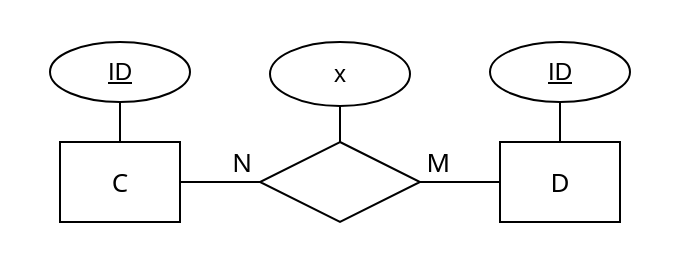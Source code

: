 <mxfile version="15.7.3" type="device"><diagram id="mmsHz0f96N0xRhlXWRxk" name="Page-1"><mxGraphModel dx="1422" dy="657" grid="1" gridSize="10" guides="1" tooltips="1" connect="1" arrows="1" fold="1" page="1" pageScale="1" pageWidth="850" pageHeight="1100" math="0" shadow="0"><root><mxCell id="0"/><mxCell id="1" parent="0"/><mxCell id="qEdGZAPbmVhA0S-P04zX-8" value="" style="rounded=0;whiteSpace=wrap;html=1;fontFamily=Noto Sans;fontSource=https%3A%2F%2Ffonts.googleapis.com%2Fcss%3Ffamily%3DNoto%2BSans;strokeColor=none;fillColor=none;" parent="1" vertex="1"><mxGeometry x="115" y="128" width="30" height="20" as="geometry"/></mxCell><mxCell id="qEdGZAPbmVhA0S-P04zX-9" value="" style="rounded=0;whiteSpace=wrap;html=1;fontFamily=Noto Sans;fontSource=https%3A%2F%2Ffonts.googleapis.com%2Fcss%3Ffamily%3DNoto%2BSans;strokeColor=none;fillColor=none;" parent="1" vertex="1"><mxGeometry x="115" y="17" width="30" height="20" as="geometry"/></mxCell><mxCell id="0v5C-1Fik6kZ3_xhqW9E-6" value="C" style="whiteSpace=wrap;html=1;align=center;fontSize=13;fontFamily=Noto Sans;fontSource=https%3A%2F%2Ffonts.googleapis.com%2Fcss%3Ffamily%3DNoto%2BSans;" parent="1" vertex="1"><mxGeometry x="100" y="88" width="60" height="40" as="geometry"/></mxCell><mxCell id="0v5C-1Fik6kZ3_xhqW9E-7" value="" style="shape=rhombus;perimeter=rhombusPerimeter;whiteSpace=wrap;html=1;align=center;fontSize=13;fontFamily=Noto Sans;fontSource=https%3A%2F%2Ffonts.googleapis.com%2Fcss%3Ffamily%3DNoto%2BSans;" parent="1" vertex="1"><mxGeometry x="200" y="88" width="80" height="40" as="geometry"/></mxCell><mxCell id="0v5C-1Fik6kZ3_xhqW9E-8" value="D" style="whiteSpace=wrap;html=1;align=center;fontSize=13;fontFamily=Noto Sans;fontSource=https%3A%2F%2Ffonts.googleapis.com%2Fcss%3Ffamily%3DNoto%2BSans;" parent="1" vertex="1"><mxGeometry x="320" y="88" width="60" height="40" as="geometry"/></mxCell><mxCell id="0v5C-1Fik6kZ3_xhqW9E-9" value="" style="endArrow=none;html=1;rounded=0;exitX=1;exitY=0.5;exitDx=0;exitDy=0;entryX=0;entryY=0.5;entryDx=0;entryDy=0;fontSize=13;fontFamily=Noto Sans;fontSource=https%3A%2F%2Ffonts.googleapis.com%2Fcss%3Ffamily%3DNoto%2BSans;" parent="1" source="0v5C-1Fik6kZ3_xhqW9E-6" target="0v5C-1Fik6kZ3_xhqW9E-7" edge="1"><mxGeometry relative="1" as="geometry"><mxPoint x="250" y="258" as="sourcePoint"/><mxPoint x="250" y="333" as="targetPoint"/></mxGeometry></mxCell><mxCell id="0v5C-1Fik6kZ3_xhqW9E-10" value="N" style="resizable=0;html=1;align=right;verticalAlign=bottom;fontSize=13;fontFamily=Noto Sans;fontSource=https%3A%2F%2Ffonts.googleapis.com%2Fcss%3Ffamily%3DNoto%2BSans;" parent="0v5C-1Fik6kZ3_xhqW9E-9" connectable="0" vertex="1"><mxGeometry x="1" relative="1" as="geometry"><mxPoint x="-4" as="offset"/></mxGeometry></mxCell><mxCell id="0v5C-1Fik6kZ3_xhqW9E-13" value="" style="endArrow=none;html=1;rounded=0;exitX=0;exitY=0.5;exitDx=0;exitDy=0;entryX=1;entryY=0.5;entryDx=0;entryDy=0;fontSize=13;fontFamily=Noto Sans;fontSource=https%3A%2F%2Ffonts.googleapis.com%2Fcss%3Ffamily%3DNoto%2BSans;" parent="1" source="0v5C-1Fik6kZ3_xhqW9E-8" target="0v5C-1Fik6kZ3_xhqW9E-7" edge="1"><mxGeometry relative="1" as="geometry"><mxPoint x="170" y="118" as="sourcePoint"/><mxPoint x="210" y="118" as="targetPoint"/></mxGeometry></mxCell><mxCell id="0v5C-1Fik6kZ3_xhqW9E-14" value="M" style="resizable=0;html=1;align=right;verticalAlign=bottom;fontSize=13;fontFamily=Noto Sans;fontSource=https%3A%2F%2Ffonts.googleapis.com%2Fcss%3Ffamily%3DNoto%2BSans;" parent="0v5C-1Fik6kZ3_xhqW9E-13" connectable="0" vertex="1"><mxGeometry x="1" relative="1" as="geometry"><mxPoint x="15" as="offset"/></mxGeometry></mxCell><mxCell id="0v5C-1Fik6kZ3_xhqW9E-16" value="" style="rounded=0;whiteSpace=wrap;html=1;fontFamily=Noto Sans;fontSource=https%3A%2F%2Ffonts.googleapis.com%2Fcss%3Ffamily%3DNoto%2BSans;strokeColor=none;fillColor=none;" parent="1" vertex="1"><mxGeometry x="70" y="98" width="30" height="20" as="geometry"/></mxCell><mxCell id="0v5C-1Fik6kZ3_xhqW9E-17" value="" style="rounded=0;whiteSpace=wrap;html=1;fontFamily=Noto Sans;fontSource=https%3A%2F%2Ffonts.googleapis.com%2Fcss%3Ffamily%3DNoto%2BSans;strokeColor=none;fillColor=none;" parent="1" vertex="1"><mxGeometry x="380" y="98" width="30" height="20" as="geometry"/></mxCell><mxCell id="8yFa-E6P_0J4UcqwQN_B-2" value="ID" style="ellipse;whiteSpace=wrap;html=1;align=center;fontStyle=4;" parent="1" vertex="1"><mxGeometry x="95" y="38" width="70" height="30" as="geometry"/></mxCell><mxCell id="8yFa-E6P_0J4UcqwQN_B-4" value="ID" style="ellipse;whiteSpace=wrap;html=1;align=center;fontStyle=4;" parent="1" vertex="1"><mxGeometry x="315" y="38" width="70" height="30" as="geometry"/></mxCell><mxCell id="8yFa-E6P_0J4UcqwQN_B-5" value="" style="endArrow=none;html=1;rounded=0;entryX=0.5;entryY=1;entryDx=0;entryDy=0;" parent="1" source="0v5C-1Fik6kZ3_xhqW9E-6" target="8yFa-E6P_0J4UcqwQN_B-2" edge="1"><mxGeometry width="50" height="50" relative="1" as="geometry"><mxPoint x="400" y="400" as="sourcePoint"/><mxPoint x="450" y="350" as="targetPoint"/></mxGeometry></mxCell><mxCell id="8yFa-E6P_0J4UcqwQN_B-7" value="" style="endArrow=none;html=1;rounded=0;entryX=0.5;entryY=1;entryDx=0;entryDy=0;exitX=0.5;exitY=0;exitDx=0;exitDy=0;" parent="1" source="0v5C-1Fik6kZ3_xhqW9E-8" target="8yFa-E6P_0J4UcqwQN_B-4" edge="1"><mxGeometry width="50" height="50" relative="1" as="geometry"><mxPoint x="140" y="98" as="sourcePoint"/><mxPoint x="140" y="78" as="targetPoint"/></mxGeometry></mxCell><mxCell id="x5925OunavKead4gv6ZW-1" value="x" style="ellipse;whiteSpace=wrap;html=1;align=center;" vertex="1" parent="1"><mxGeometry x="205" y="38" width="70" height="32" as="geometry"/></mxCell><mxCell id="x5925OunavKead4gv6ZW-2" value="" style="endArrow=none;html=1;rounded=0;entryX=0.5;entryY=1;entryDx=0;entryDy=0;exitX=0.5;exitY=0;exitDx=0;exitDy=0;" edge="1" parent="1" source="0v5C-1Fik6kZ3_xhqW9E-7" target="x5925OunavKead4gv6ZW-1"><mxGeometry width="50" height="50" relative="1" as="geometry"><mxPoint x="140" y="98" as="sourcePoint"/><mxPoint x="140" y="78" as="targetPoint"/></mxGeometry></mxCell></root></mxGraphModel></diagram></mxfile>